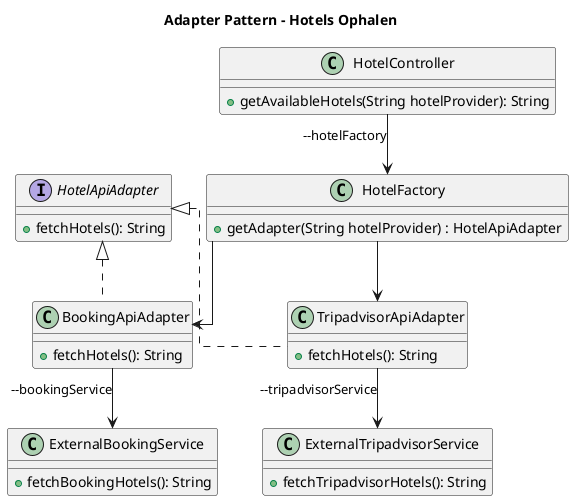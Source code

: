 @startuml
title Adapter Pattern - Hotels Ophalen
skinparam linetype ortho

    interface HotelApiAdapter {
       + fetchHotels(): String
    }
    
    class BookingApiAdapter {
       + fetchHotels(): String
    }
    
    class TripadvisorApiAdapter {
       + fetchHotels(): String
    }


    class ExternalBookingService {
        + fetchBookingHotels(): String
    }

    class ExternalTripadvisorService {
        + fetchTripadvisorHotels(): String
    }


    class HotelController {
       + getAvailableHotels(String hotelProvider): String
    }

    class HotelFactory {
       + getAdapter(String hotelProvider) : HotelApiAdapter
    }

HotelApiAdapter <|.. BookingApiAdapter
HotelApiAdapter <|.. TripadvisorApiAdapter

BookingApiAdapter --> ExternalBookingService : --bookingService
TripadvisorApiAdapter --> ExternalTripadvisorService : --tripadvisorService

HotelFactory --> BookingApiAdapter
HotelFactory --> TripadvisorApiAdapter
HotelController --> HotelFactory : --hotelFactory

@enduml
